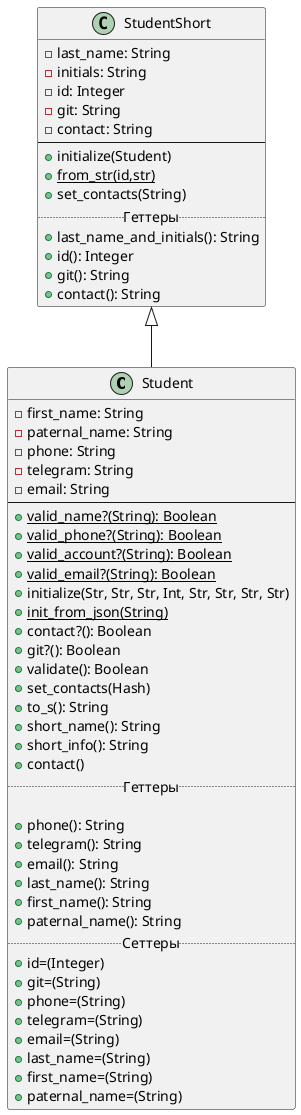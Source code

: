 @startuml
 'https://plantuml.com/class-diagram

 class Student extends StudentShort {
     -first_name: String
     -paternal_name: String
     -phone: String
     -telegram: String
     -email: String
--
     +{static}valid_name?(String): Boolean
     +{static}valid_phone?(String): Boolean
     +{static}valid_account?(String): Boolean
     +{static}valid_email?(String): Boolean
     +initialize(Str, Str, Str, Int, Str, Str, Str, Str)
     +{static}init_from_json(String)
     +contact?(): Boolean
     +git?(): Boolean
     +validate(): Boolean
     +set_contacts(Hash)
     +to_s(): String
     +short_name(): String
     +short_info(): String
     +contact()
     .. Геттеры ..

     +phone(): String
     +telegram(): String
     +email(): String
     +last_name(): String
     +first_name(): String
     +paternal_name(): String
     .. Сеттеры ..
     +id=(Integer)
     +git=(String)
     +phone=(String)
     +telegram=(String)
     +email=(String)
     +last_name=(String)
     +first_name=(String)
     +paternal_name=(String)
 }


class StudentShort
{
    -last_name: String
    -initials: String
    -id: Integer
    -git: String
    -contact: String
--
    +initialize(Student)
    +{static}from_str(id,str)
    +set_contacts(String)
.. Геттеры ..
    +last_name_and_initials(): String
    +id(): Integer
    +git(): String
    +contact(): String
}

@enduml